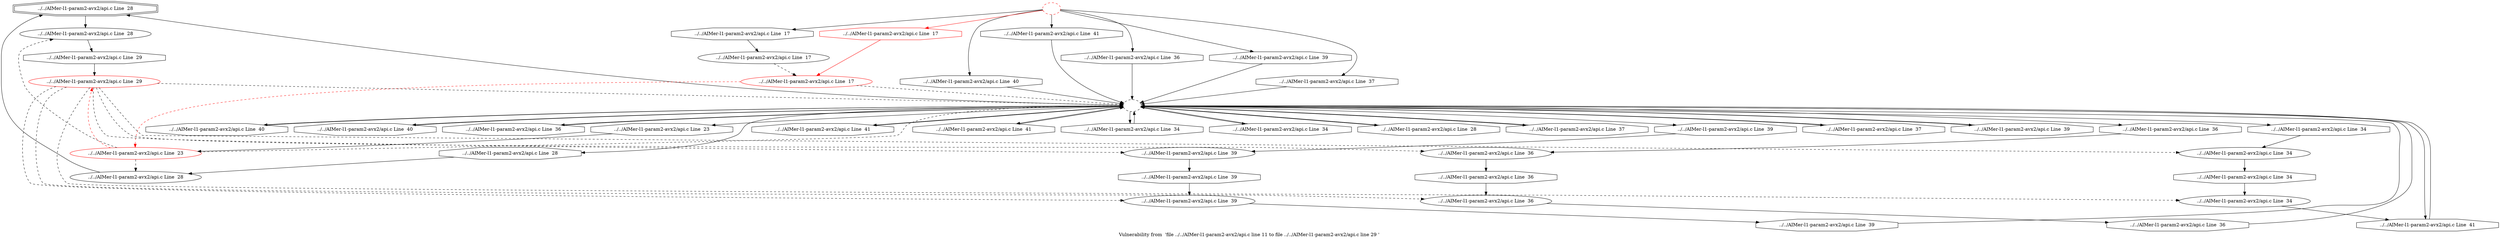 digraph "Vulnerability from 'file ../../AIMer-l1-param2-avx2/api.c line 11 to file ../../AIMer-l1-param2-avx2/api.c line 29 '  "{
label="Vulnerability from  'file ../../AIMer-l1-param2-avx2/api.c line 11 to file ../../AIMer-l1-param2-avx2/api.c line 29 ' ";
node_397[shape=doubleoctagon,style=solid,label="../../AIMer-l1-param2-avx2/api.c Line  28"]
node_396[shape=ellipse,style=solid,label="../../AIMer-l1-param2-avx2/api.c Line  28"]
"node_397"->"node_396"
node_411[shape=octagon,style=solid,label="../../AIMer-l1-param2-avx2/api.c Line  36"]
node_414[shape=ellipse,style=dashed,label=""]
"node_411"->"node_414"
node_412[shape=ellipse,style=solid,label="../../AIMer-l1-param2-avx2/api.c Line  36"]
node_416[shape=octagon,style=solid,label="../../AIMer-l1-param2-avx2/api.c Line  36"]
"node_412"->"node_416"
node_413[shape=octagon,style=solid,label="../../AIMer-l1-param2-avx2/api.c Line  36"]
"node_413"->"node_412"
"node_414"->"node_397"
"node_414"->"node_411"
"node_414"->"node_413"
node_420[shape=octagon,style=solid,label="../../AIMer-l1-param2-avx2/api.c Line  37"]
"node_414"->"node_420"
node_421[shape=octagon,style=solid,label="../../AIMer-l1-param2-avx2/api.c Line  37"]
"node_414"->"node_421"
node_422[shape=octagon,style=solid,label="../../AIMer-l1-param2-avx2/api.c Line  39"]
"node_414"->"node_422"
node_424[shape=octagon,style=solid,label="../../AIMer-l1-param2-avx2/api.c Line  39"]
"node_414"->"node_424"
node_430[shape=octagon,style=solid,label="../../AIMer-l1-param2-avx2/api.c Line  40"]
"node_414"->"node_430"
node_431[shape=octagon,style=solid,label="../../AIMer-l1-param2-avx2/api.c Line  40"]
"node_414"->"node_431"
node_433[shape=octagon,style=solid,label="../../AIMer-l1-param2-avx2/api.c Line  41"]
"node_414"->"node_433"
node_434[shape=octagon,style=solid,label="../../AIMer-l1-param2-avx2/api.c Line  41"]
"node_414"->"node_434"
node_435[shape=octagon,style=solid,label="../../AIMer-l1-param2-avx2/api.c Line  41"]
"node_414"->"node_435"
node_405[shape=octagon,style=solid,label="../../AIMer-l1-param2-avx2/api.c Line  34"]
"node_414"->"node_405"
node_406[shape=octagon,style=solid,label="../../AIMer-l1-param2-avx2/api.c Line  34"]
"node_414"->"node_406"
node_408[shape=octagon,style=solid,label="../../AIMer-l1-param2-avx2/api.c Line  34"]
"node_414"->"node_408"
node_395[shape=octagon,style=solid,label="../../AIMer-l1-param2-avx2/api.c Line  28"]
"node_414"->"node_395"
node_393[shape=octagon,style=solid,label="../../AIMer-l1-param2-avx2/api.c Line  28"]
"node_414"->"node_393"
node_392[shape=octagon,style=solid,label="../../AIMer-l1-param2-avx2/api.c Line  23"]
"node_414"->"node_392"
node_415[shape=ellipse,style=solid,label="../../AIMer-l1-param2-avx2/api.c Line  36"]
node_418[shape=octagon,style=solid,label="../../AIMer-l1-param2-avx2/api.c Line  36"]
"node_415"->"node_418"
"node_416"->"node_415"
node_417[shape=octagon,style=solid,label="../../AIMer-l1-param2-avx2/api.c Line  36"]
"node_417"->"node_414"
"node_418"->"node_414"
node_419[shape=octagon,style=solid,label="../../AIMer-l1-param2-avx2/api.c Line  37"]
"node_419"->"node_414"
"node_420"->"node_414"
"node_421"->"node_414"
"node_422"->"node_414"
node_423[shape=ellipse,style=solid,label="../../AIMer-l1-param2-avx2/api.c Line  39"]
node_426[shape=octagon,style=solid,label="../../AIMer-l1-param2-avx2/api.c Line  39"]
"node_423"->"node_426"
"node_424"->"node_423"
node_425[shape=ellipse,style=solid,label="../../AIMer-l1-param2-avx2/api.c Line  39"]
node_428[shape=octagon,style=solid,label="../../AIMer-l1-param2-avx2/api.c Line  39"]
"node_425"->"node_428"
"node_426"->"node_425"
node_427[shape=octagon,style=solid,label="../../AIMer-l1-param2-avx2/api.c Line  39"]
"node_427"->"node_414"
"node_428"->"node_414"
node_429[shape=octagon,style=solid,label="../../AIMer-l1-param2-avx2/api.c Line  40"]
"node_429"->"node_414"
"node_430"->"node_414"
"node_431"->"node_414"
node_432[shape=octagon,style=solid,label="../../AIMer-l1-param2-avx2/api.c Line  41"]
"node_432"->"node_414"
"node_433"->"node_414"
"node_434"->"node_414"
"node_435"->"node_414"
node_398[shape=ellipse,style=solid,label="../../AIMer-l1-param2-avx2/api.c Line  17"]
node_401[shape=ellipse,style=solid,label="../../AIMer-l1-param2-avx2/api.c Line  17", color=red]
"node_398"->"node_401" [style=dashed]
node_399[shape=octagon,style=solid,label="../../AIMer-l1-param2-avx2/api.c Line  17"]
"node_399"->"node_398"
node_400[shape=ellipse,style=dashed,label="", color=red]
"node_400"->"node_417"
"node_400"->"node_419"
"node_400"->"node_427"
"node_400"->"node_429"
"node_400"->"node_432"
"node_400"->"node_399"
node_402[shape=octagon,style=solid,label="../../AIMer-l1-param2-avx2/api.c Line  17", color=red]
"node_400"->"node_402" [color=red]
"node_401"->"node_414" [style=dashed]
node_391[shape=ellipse,style=solid,label="../../AIMer-l1-param2-avx2/api.c Line  23", color=red]
"node_401"->"node_391" [color=red, style=dashed]
"node_402"->"node_401" [color=red]
node_403[shape=ellipse,style=solid,label="../../AIMer-l1-param2-avx2/api.c Line  29", color=red]
"node_403"->"node_412" [style=dashed]
"node_403"->"node_414" [style=dashed]
"node_403"->"node_415" [style=dashed]
"node_403"->"node_423" [style=dashed]
"node_403"->"node_425" [style=dashed]
node_407[shape=ellipse,style=solid,label="../../AIMer-l1-param2-avx2/api.c Line  34"]
"node_403"->"node_407" [style=dashed]
node_409[shape=ellipse,style=solid,label="../../AIMer-l1-param2-avx2/api.c Line  34"]
"node_403"->"node_409" [style=dashed]
node_404[shape=octagon,style=solid,label="../../AIMer-l1-param2-avx2/api.c Line  29"]
"node_404"->"node_403"
"node_405"->"node_414"
"node_406"->"node_414"
node_410[shape=octagon,style=solid,label="../../AIMer-l1-param2-avx2/api.c Line  34"]
"node_407"->"node_410"
"node_408"->"node_407"
"node_409"->"node_433"
"node_410"->"node_409"
"node_396"->"node_404"
node_394[shape=ellipse,style=solid,label="../../AIMer-l1-param2-avx2/api.c Line  28"]
"node_395"->"node_394"
"node_394"->"node_397"
"node_393"->"node_414"
"node_392"->"node_391"
"node_391"->"node_414" [style=dashed]
"node_391"->"node_403" [color=red, style=dashed]
"node_391"->"node_396" [style=dashed]
"node_391"->"node_394" [style=dashed]
}


